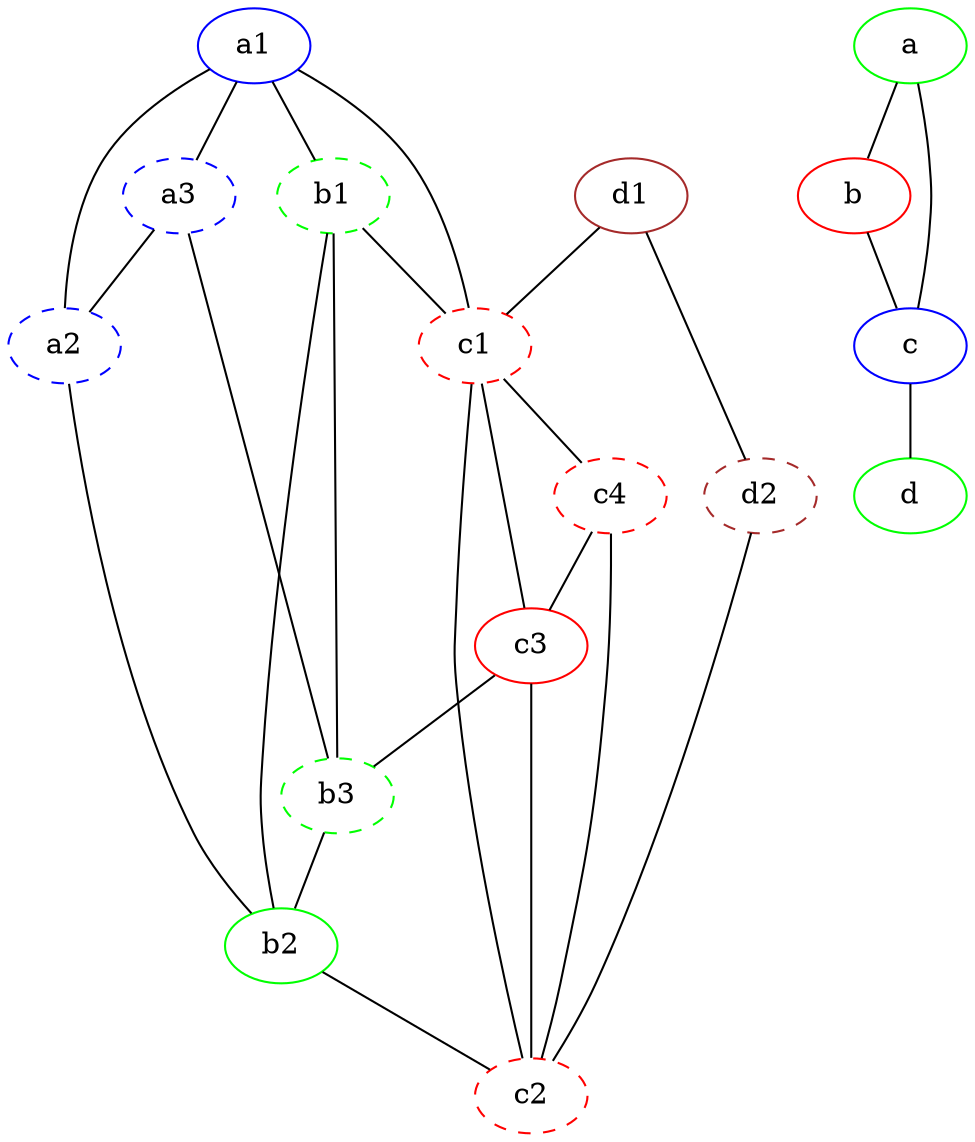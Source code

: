 graph G {

    a1 [color="blue"];
    a2 [color="blue", style="dashed"];
    a3 [color="blue", style="dashed"];
    
    b1 [color="green", style="dashed"];
    b2 [color="green"];
    b3 [color="green", style="dashed"];

    c1 [color="red", style="dashed"];
    c2 [color="red", style="dashed"];
    c3 [color="red"];
    c4 [color="red", style="dashed"];

    d1 [color="brown"];
    d2 [color="brown", style="dashed"];

    a3--a2;
    a1--a2;
    a1--a3;
    b3--b2;
    b1--b2;
    b1--b3;     
    c3--c2;
    c1--c2;
    c1--c3;
    c1--c4;
    c4--c2;
    c4--c3;
    d1--d2;
    a2--b2;
    a1--b1;
    a1--c1;
    b1--c1;
    b2--c2;
    d1--c1;
    d2--c2;
    a3--b3;
    c3--b3;

    a [color="green"];
    b [color="red"];
    c [color="blue"];
    d [color="green"];

    a--b;
    a--c;
    b--c;
    c--d;

     
}

